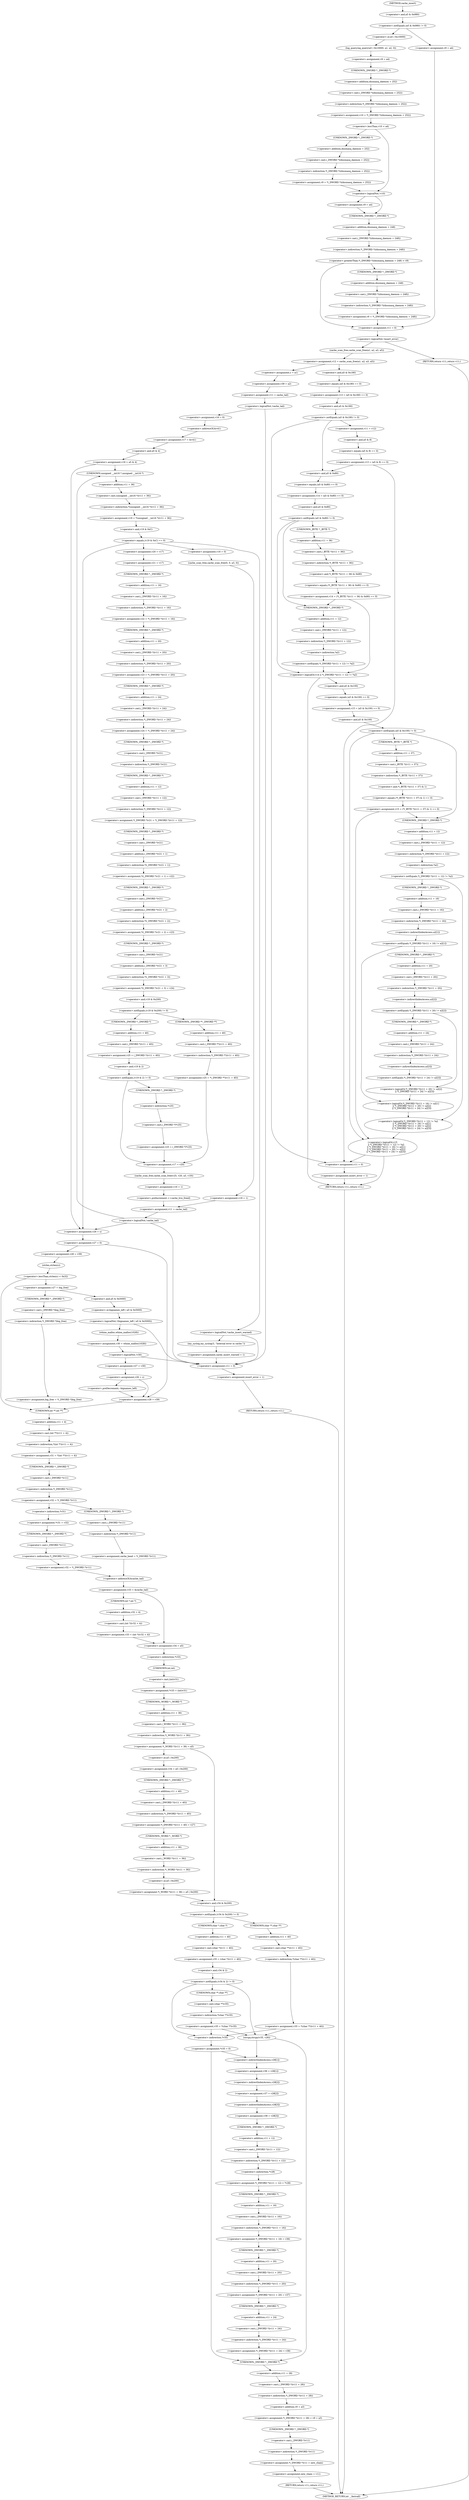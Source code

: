 digraph cache_insert {  
"1000173" [label = "(<operator>.notEquals,(a5 & 0x980) != 0)" ]
"1000174" [label = "(<operator>.and,a5 & 0x980)" ]
"1000179" [label = "(log_query,log_query(a5 | 0x10000, a1, a2, 0))" ]
"1000180" [label = "(<operator>.or,a5 | 0x10000)" ]
"1000186" [label = "(<operator>.assignment,v9 = a4)" ]
"1000189" [label = "(<operator>.assignment,v10 = *(_DWORD *)(dnsmasq_daemon + 252))" ]
"1000191" [label = "(<operator>.indirection,*(_DWORD *)(dnsmasq_daemon + 252))" ]
"1000192" [label = "(<operator>.cast,(_DWORD *)(dnsmasq_daemon + 252))" ]
"1000193" [label = "(UNKNOWN,_DWORD *,_DWORD *)" ]
"1000194" [label = "(<operator>.addition,dnsmasq_daemon + 252)" ]
"1000198" [label = "(<operator>.lessThan,v10 < a4)" ]
"1000201" [label = "(<operator>.assignment,v9 = *(_DWORD *)(dnsmasq_daemon + 252))" ]
"1000203" [label = "(<operator>.indirection,*(_DWORD *)(dnsmasq_daemon + 252))" ]
"1000204" [label = "(<operator>.cast,(_DWORD *)(dnsmasq_daemon + 252))" ]
"1000205" [label = "(UNKNOWN,_DWORD *,_DWORD *)" ]
"1000206" [label = "(<operator>.addition,dnsmasq_daemon + 252)" ]
"1000210" [label = "(<operator>.logicalNot,!v10)" ]
"1000212" [label = "(<operator>.assignment,v9 = a4)" ]
"1000216" [label = "(<operator>.greaterThan,*(_DWORD *)(dnsmasq_daemon + 248) > v9)" ]
"1000217" [label = "(<operator>.indirection,*(_DWORD *)(dnsmasq_daemon + 248))" ]
"1000218" [label = "(<operator>.cast,(_DWORD *)(dnsmasq_daemon + 248))" ]
"1000219" [label = "(UNKNOWN,_DWORD *,_DWORD *)" ]
"1000220" [label = "(<operator>.addition,dnsmasq_daemon + 248)" ]
"1000224" [label = "(<operator>.assignment,v9 = *(_DWORD *)(dnsmasq_daemon + 248))" ]
"1000226" [label = "(<operator>.indirection,*(_DWORD *)(dnsmasq_daemon + 248))" ]
"1000227" [label = "(<operator>.cast,(_DWORD *)(dnsmasq_daemon + 248))" ]
"1000228" [label = "(UNKNOWN,_DWORD *,_DWORD *)" ]
"1000229" [label = "(<operator>.addition,dnsmasq_daemon + 248)" ]
"1000234" [label = "(<operator>.assignment,v9 = a4)" ]
"1000237" [label = "(<operator>.assignment,v11 = 0)" ]
"1000241" [label = "(<operator>.logicalNot,!insert_error)" ]
"1000244" [label = "(<operator>.assignment,v12 = cache_scan_free(a1, a2, a3, a5))" ]
"1000246" [label = "(cache_scan_free,cache_scan_free(a1, a2, a3, a5))" ]
"1000254" [label = "(<operator>.assignment,v13 = (a5 & 0x180) == 0)" ]
"1000256" [label = "(<operator>.equals,(a5 & 0x180) == 0)" ]
"1000257" [label = "(<operator>.and,a5 & 0x180)" ]
"1000262" [label = "(<operator>.notEquals,(a5 & 0x180) != 0)" ]
"1000263" [label = "(<operator>.and,a5 & 0x180)" ]
"1000268" [label = "(<operator>.assignment,v11 = v12)" ]
"1000271" [label = "(<operator>.assignment,v13 = (a5 & 8) == 0)" ]
"1000273" [label = "(<operator>.equals,(a5 & 8) == 0)" ]
"1000274" [label = "(<operator>.and,a5 & 8)" ]
"1000281" [label = "(<operator>.assignment,v14 = (a5 & 0x80) == 0)" ]
"1000283" [label = "(<operator>.equals,(a5 & 0x80) == 0)" ]
"1000284" [label = "(<operator>.and,a5 & 0x80)" ]
"1000289" [label = "(<operator>.notEquals,(a5 & 0x80) != 0)" ]
"1000290" [label = "(<operator>.and,a5 & 0x80)" ]
"1000294" [label = "(<operator>.assignment,v14 = (*(_BYTE *)(v11 + 36) & 0x80) == 0)" ]
"1000296" [label = "(<operator>.equals,(*(_BYTE *)(v11 + 36) & 0x80) == 0)" ]
"1000297" [label = "(<operator>.and,*(_BYTE *)(v11 + 36) & 0x80)" ]
"1000298" [label = "(<operator>.indirection,*(_BYTE *)(v11 + 36))" ]
"1000299" [label = "(<operator>.cast,(_BYTE *)(v11 + 36))" ]
"1000300" [label = "(UNKNOWN,_BYTE *,_BYTE *)" ]
"1000301" [label = "(<operator>.addition,v11 + 36)" ]
"1000307" [label = "(<operator>.logicalOr,v14 || *(_DWORD *)(v11 + 12) != *a2)" ]
"1000309" [label = "(<operator>.notEquals,*(_DWORD *)(v11 + 12) != *a2)" ]
"1000310" [label = "(<operator>.indirection,*(_DWORD *)(v11 + 12))" ]
"1000311" [label = "(<operator>.cast,(_DWORD *)(v11 + 12))" ]
"1000312" [label = "(UNKNOWN,_DWORD *,_DWORD *)" ]
"1000313" [label = "(<operator>.addition,v11 + 12)" ]
"1000316" [label = "(<operator>.indirection,*a2)" ]
"1000319" [label = "(<operator>.assignment,v15 = (a5 & 0x100) == 0)" ]
"1000321" [label = "(<operator>.equals,(a5 & 0x100) == 0)" ]
"1000322" [label = "(<operator>.and,a5 & 0x100)" ]
"1000327" [label = "(<operator>.notEquals,(a5 & 0x100) != 0)" ]
"1000328" [label = "(<operator>.and,a5 & 0x100)" ]
"1000332" [label = "(<operator>.assignment,v15 = (*(_BYTE *)(v11 + 37) & 1) == 0)" ]
"1000334" [label = "(<operator>.equals,(*(_BYTE *)(v11 + 37) & 1) == 0)" ]
"1000335" [label = "(<operator>.and,*(_BYTE *)(v11 + 37) & 1)" ]
"1000336" [label = "(<operator>.indirection,*(_BYTE *)(v11 + 37))" ]
"1000337" [label = "(<operator>.cast,(_BYTE *)(v11 + 37))" ]
"1000338" [label = "(UNKNOWN,_BYTE *,_BYTE *)" ]
"1000339" [label = "(<operator>.addition,v11 + 37)" ]
"1000345" [label = "(<operator>.logicalOr,v15\n          || *(_DWORD *)(v11 + 12) != *a2\n          || *(_DWORD *)(v11 + 16) != a2[1]\n          || *(_DWORD *)(v11 + 20) != a2[2]\n          || *(_DWORD *)(v11 + 24) != a2[3])" ]
"1000347" [label = "(<operator>.logicalOr,*(_DWORD *)(v11 + 12) != *a2\n          || *(_DWORD *)(v11 + 16) != a2[1]\n          || *(_DWORD *)(v11 + 20) != a2[2]\n          || *(_DWORD *)(v11 + 24) != a2[3])" ]
"1000348" [label = "(<operator>.notEquals,*(_DWORD *)(v11 + 12) != *a2)" ]
"1000349" [label = "(<operator>.indirection,*(_DWORD *)(v11 + 12))" ]
"1000350" [label = "(<operator>.cast,(_DWORD *)(v11 + 12))" ]
"1000351" [label = "(UNKNOWN,_DWORD *,_DWORD *)" ]
"1000352" [label = "(<operator>.addition,v11 + 12)" ]
"1000355" [label = "(<operator>.indirection,*a2)" ]
"1000357" [label = "(<operator>.logicalOr,*(_DWORD *)(v11 + 16) != a2[1]\n          || *(_DWORD *)(v11 + 20) != a2[2]\n          || *(_DWORD *)(v11 + 24) != a2[3])" ]
"1000358" [label = "(<operator>.notEquals,*(_DWORD *)(v11 + 16) != a2[1])" ]
"1000359" [label = "(<operator>.indirection,*(_DWORD *)(v11 + 16))" ]
"1000360" [label = "(<operator>.cast,(_DWORD *)(v11 + 16))" ]
"1000361" [label = "(UNKNOWN,_DWORD *,_DWORD *)" ]
"1000362" [label = "(<operator>.addition,v11 + 16)" ]
"1000365" [label = "(<operator>.indirectIndexAccess,a2[1])" ]
"1000368" [label = "(<operator>.logicalOr,*(_DWORD *)(v11 + 20) != a2[2]\n          || *(_DWORD *)(v11 + 24) != a2[3])" ]
"1000369" [label = "(<operator>.notEquals,*(_DWORD *)(v11 + 20) != a2[2])" ]
"1000370" [label = "(<operator>.indirection,*(_DWORD *)(v11 + 20))" ]
"1000371" [label = "(<operator>.cast,(_DWORD *)(v11 + 20))" ]
"1000372" [label = "(UNKNOWN,_DWORD *,_DWORD *)" ]
"1000373" [label = "(<operator>.addition,v11 + 20)" ]
"1000376" [label = "(<operator>.indirectIndexAccess,a2[2])" ]
"1000379" [label = "(<operator>.notEquals,*(_DWORD *)(v11 + 24) != a2[3])" ]
"1000380" [label = "(<operator>.indirection,*(_DWORD *)(v11 + 24))" ]
"1000381" [label = "(<operator>.cast,(_DWORD *)(v11 + 24))" ]
"1000382" [label = "(UNKNOWN,_DWORD *,_DWORD *)" ]
"1000383" [label = "(<operator>.addition,v11 + 24)" ]
"1000386" [label = "(<operator>.indirectIndexAccess,a2[3])" ]
"1000391" [label = "(<operator>.assignment,v11 = 0)" ]
"1000394" [label = "(<operator>.assignment,insert_error = 1)" ]
"1000397" [label = "(RETURN,return v11;,return v11;)" ]
"1000399" [label = "(<operator>.assignment,s = a1)" ]
"1000402" [label = "(<operator>.assignment,v39 = a2)" ]
"1000405" [label = "(<operator>.assignment,v11 = cache_tail)" ]
"1000409" [label = "(<operator>.logicalNot,!cache_tail)" ]
"1000413" [label = "(<operator>.assignment,v11 = 0)" ]
"1000416" [label = "(<operator>.assignment,insert_error = 1)" ]
"1000419" [label = "(RETURN,return v11;,return v11;)" ]
"1000421" [label = "(<operator>.assignment,v16 = 0)" ]
"1000424" [label = "(<operator>.assignment,v17 = &v41)" ]
"1000426" [label = "(<operator>.addressOf,&v41)" ]
"1000428" [label = "(<operator>.assignment,v18 = a5 & 4)" ]
"1000430" [label = "(<operator>.and,a5 & 4)" ]
"1000436" [label = "(<operator>.assignment,v19 = *(unsigned __int16 *)(v11 + 36))" ]
"1000438" [label = "(<operator>.indirection,*(unsigned __int16 *)(v11 + 36))" ]
"1000439" [label = "(<operator>.cast,(unsigned __int16 *)(v11 + 36))" ]
"1000440" [label = "(UNKNOWN,unsigned __int16 *,unsigned __int16 *)" ]
"1000441" [label = "(<operator>.addition,v11 + 36)" ]
"1000445" [label = "(<operator>.equals,(v19 & 0xC) == 0)" ]
"1000446" [label = "(<operator>.and,v19 & 0xC)" ]
"1000455" [label = "(<operator>.logicalNot,!cache_insert_warned)" ]
"1000458" [label = "(my_syslog,my_syslog(3, \"Internal error in cache.\"))" ]
"1000461" [label = "(<operator>.assignment,cache_insert_warned = 1)" ]
"1000468" [label = "(<operator>.assignment,v20 = v17)" ]
"1000471" [label = "(<operator>.assignment,v21 = v17)" ]
"1000474" [label = "(<operator>.assignment,v22 = *(_DWORD *)(v11 + 16))" ]
"1000476" [label = "(<operator>.indirection,*(_DWORD *)(v11 + 16))" ]
"1000477" [label = "(<operator>.cast,(_DWORD *)(v11 + 16))" ]
"1000478" [label = "(UNKNOWN,_DWORD *,_DWORD *)" ]
"1000479" [label = "(<operator>.addition,v11 + 16)" ]
"1000482" [label = "(<operator>.assignment,v23 = *(_DWORD *)(v11 + 20))" ]
"1000484" [label = "(<operator>.indirection,*(_DWORD *)(v11 + 20))" ]
"1000485" [label = "(<operator>.cast,(_DWORD *)(v11 + 20))" ]
"1000486" [label = "(UNKNOWN,_DWORD *,_DWORD *)" ]
"1000487" [label = "(<operator>.addition,v11 + 20)" ]
"1000490" [label = "(<operator>.assignment,v24 = *(_DWORD *)(v11 + 24))" ]
"1000492" [label = "(<operator>.indirection,*(_DWORD *)(v11 + 24))" ]
"1000493" [label = "(<operator>.cast,(_DWORD *)(v11 + 24))" ]
"1000494" [label = "(UNKNOWN,_DWORD *,_DWORD *)" ]
"1000495" [label = "(<operator>.addition,v11 + 24)" ]
"1000498" [label = "(<operator>.assignment,*(_DWORD *)v21 = *(_DWORD *)(v11 + 12))" ]
"1000499" [label = "(<operator>.indirection,*(_DWORD *)v21)" ]
"1000500" [label = "(<operator>.cast,(_DWORD *)v21)" ]
"1000501" [label = "(UNKNOWN,_DWORD *,_DWORD *)" ]
"1000503" [label = "(<operator>.indirection,*(_DWORD *)(v11 + 12))" ]
"1000504" [label = "(<operator>.cast,(_DWORD *)(v11 + 12))" ]
"1000505" [label = "(UNKNOWN,_DWORD *,_DWORD *)" ]
"1000506" [label = "(<operator>.addition,v11 + 12)" ]
"1000509" [label = "(<operator>.assignment,*((_DWORD *)v21 + 1) = v22)" ]
"1000510" [label = "(<operator>.indirection,*((_DWORD *)v21 + 1))" ]
"1000511" [label = "(<operator>.addition,(_DWORD *)v21 + 1)" ]
"1000512" [label = "(<operator>.cast,(_DWORD *)v21)" ]
"1000513" [label = "(UNKNOWN,_DWORD *,_DWORD *)" ]
"1000517" [label = "(<operator>.assignment,*((_DWORD *)v21 + 2) = v23)" ]
"1000518" [label = "(<operator>.indirection,*((_DWORD *)v21 + 2))" ]
"1000519" [label = "(<operator>.addition,(_DWORD *)v21 + 2)" ]
"1000520" [label = "(<operator>.cast,(_DWORD *)v21)" ]
"1000521" [label = "(UNKNOWN,_DWORD *,_DWORD *)" ]
"1000525" [label = "(<operator>.assignment,*((_DWORD *)v21 + 3) = v24)" ]
"1000526" [label = "(<operator>.indirection,*((_DWORD *)v21 + 3))" ]
"1000527" [label = "(<operator>.addition,(_DWORD *)v21 + 3)" ]
"1000528" [label = "(<operator>.cast,(_DWORD *)v21)" ]
"1000529" [label = "(UNKNOWN,_DWORD *,_DWORD *)" ]
"1000534" [label = "(<operator>.notEquals,(v19 & 0x200) != 0)" ]
"1000535" [label = "(<operator>.and,v19 & 0x200)" ]
"1000540" [label = "(<operator>.assignment,v25 = *(_DWORD **)(v11 + 40))" ]
"1000542" [label = "(<operator>.indirection,*(_DWORD **)(v11 + 40))" ]
"1000543" [label = "(<operator>.cast,(_DWORD **)(v11 + 40))" ]
"1000544" [label = "(UNKNOWN,_DWORD **,_DWORD **)" ]
"1000545" [label = "(<operator>.addition,v11 + 40)" ]
"1000550" [label = "(<operator>.assignment,v25 = (_DWORD *)(v11 + 40))" ]
"1000552" [label = "(<operator>.cast,(_DWORD *)(v11 + 40))" ]
"1000553" [label = "(UNKNOWN,_DWORD *,_DWORD *)" ]
"1000554" [label = "(<operator>.addition,v11 + 40)" ]
"1000558" [label = "(<operator>.notEquals,(v19 & 2) != 0)" ]
"1000559" [label = "(<operator>.and,v19 & 2)" ]
"1000563" [label = "(<operator>.assignment,v25 = (_DWORD *)*v25)" ]
"1000565" [label = "(<operator>.cast,(_DWORD *)*v25)" ]
"1000566" [label = "(UNKNOWN,_DWORD *,_DWORD *)" ]
"1000567" [label = "(<operator>.indirection,*v25)" ]
"1000569" [label = "(<operator>.assignment,v17 = v20)" ]
"1000572" [label = "(cache_scan_free,cache_scan_free(v25, v20, a3, v19))" ]
"1000577" [label = "(<operator>.assignment,v16 = 1)" ]
"1000580" [label = "(<operator>.preIncrement,++cache_live_freed)" ]
"1000584" [label = "(<operator>.assignment,v16 = 0)" ]
"1000587" [label = "(cache_scan_free,cache_scan_free(0, 0, a3, 0))" ]
"1000592" [label = "(<operator>.assignment,v18 = 1)" ]
"1000595" [label = "(<operator>.assignment,v11 = cache_tail)" ]
"1000599" [label = "(<operator>.logicalNot,!cache_tail)" ]
"1000602" [label = "(<operator>.assignment,v26 = s)" ]
"1000605" [label = "(<operator>.assignment,v27 = 0)" ]
"1000611" [label = "(<operator>.assignment,v28 = v39)" ]
"1000615" [label = "(<operator>.lessThan,strlen(s) < 0x32)" ]
"1000616" [label = "(strlen,strlen(s))" ]
"1000621" [label = "(<operator>.assignment,v31 = *(int **)(v11 + 4))" ]
"1000623" [label = "(<operator>.indirection,*(int **)(v11 + 4))" ]
"1000624" [label = "(<operator>.cast,(int **)(v11 + 4))" ]
"1000625" [label = "(UNKNOWN,int **,int **)" ]
"1000626" [label = "(<operator>.addition,v11 + 4)" ]
"1000629" [label = "(<operator>.assignment,v32 = *(_DWORD *)v11)" ]
"1000631" [label = "(<operator>.indirection,*(_DWORD *)v11)" ]
"1000632" [label = "(<operator>.cast,(_DWORD *)v11)" ]
"1000633" [label = "(UNKNOWN,_DWORD *,_DWORD *)" ]
"1000638" [label = "(<operator>.assignment,*v31 = v32)" ]
"1000639" [label = "(<operator>.indirection,*v31)" ]
"1000642" [label = "(<operator>.assignment,v32 = *(_DWORD *)v11)" ]
"1000644" [label = "(<operator>.indirection,*(_DWORD *)v11)" ]
"1000645" [label = "(<operator>.cast,(_DWORD *)v11)" ]
"1000646" [label = "(UNKNOWN,_DWORD *,_DWORD *)" ]
"1000650" [label = "(<operator>.assignment,cache_head = *(_DWORD *)v11)" ]
"1000652" [label = "(<operator>.indirection,*(_DWORD *)v11)" ]
"1000653" [label = "(<operator>.cast,(_DWORD *)v11)" ]
"1000654" [label = "(UNKNOWN,_DWORD *,_DWORD *)" ]
"1000656" [label = "(<operator>.assignment,v33 = &cache_tail)" ]
"1000658" [label = "(<operator>.addressOf,&cache_tail)" ]
"1000662" [label = "(<operator>.assignment,v33 = (int *)(v32 + 4))" ]
"1000664" [label = "(<operator>.cast,(int *)(v32 + 4))" ]
"1000665" [label = "(UNKNOWN,int *,int *)" ]
"1000666" [label = "(<operator>.addition,v32 + 4)" ]
"1000669" [label = "(<operator>.assignment,v34 = a5)" ]
"1000672" [label = "(<operator>.assignment,*v33 = (int)v31)" ]
"1000673" [label = "(<operator>.indirection,*v33)" ]
"1000675" [label = "(<operator>.cast,(int)v31)" ]
"1000676" [label = "(UNKNOWN,int,int)" ]
"1000678" [label = "(<operator>.assignment,*(_WORD *)(v11 + 36) = a5)" ]
"1000679" [label = "(<operator>.indirection,*(_WORD *)(v11 + 36))" ]
"1000680" [label = "(<operator>.cast,(_WORD *)(v11 + 36))" ]
"1000681" [label = "(UNKNOWN,_WORD *,_WORD *)" ]
"1000682" [label = "(<operator>.addition,v11 + 36)" ]
"1000689" [label = "(<operator>.assignment,v34 = a5 | 0x200)" ]
"1000691" [label = "(<operator>.or,a5 | 0x200)" ]
"1000694" [label = "(<operator>.assignment,*(_DWORD *)(v11 + 40) = v27)" ]
"1000695" [label = "(<operator>.indirection,*(_DWORD *)(v11 + 40))" ]
"1000696" [label = "(<operator>.cast,(_DWORD *)(v11 + 40))" ]
"1000697" [label = "(UNKNOWN,_DWORD *,_DWORD *)" ]
"1000698" [label = "(<operator>.addition,v11 + 40)" ]
"1000702" [label = "(<operator>.assignment,*(_WORD *)(v11 + 36) = a5 | 0x200)" ]
"1000703" [label = "(<operator>.indirection,*(_WORD *)(v11 + 36))" ]
"1000704" [label = "(<operator>.cast,(_WORD *)(v11 + 36))" ]
"1000705" [label = "(UNKNOWN,_WORD *,_WORD *)" ]
"1000706" [label = "(<operator>.addition,v11 + 36)" ]
"1000709" [label = "(<operator>.or,a5 | 0x200)" ]
"1000713" [label = "(<operator>.notEquals,(v34 & 0x200) != 0)" ]
"1000714" [label = "(<operator>.and,v34 & 0x200)" ]
"1000719" [label = "(<operator>.assignment,v35 = *(char **)(v11 + 40))" ]
"1000721" [label = "(<operator>.indirection,*(char **)(v11 + 40))" ]
"1000722" [label = "(<operator>.cast,(char **)(v11 + 40))" ]
"1000723" [label = "(UNKNOWN,char **,char **)" ]
"1000724" [label = "(<operator>.addition,v11 + 40)" ]
"1000729" [label = "(<operator>.assignment,v35 = (char *)(v11 + 40))" ]
"1000731" [label = "(<operator>.cast,(char *)(v11 + 40))" ]
"1000732" [label = "(UNKNOWN,char *,char *)" ]
"1000733" [label = "(<operator>.addition,v11 + 40)" ]
"1000737" [label = "(<operator>.notEquals,(v34 & 2) != 0)" ]
"1000738" [label = "(<operator>.and,v34 & 2)" ]
"1000742" [label = "(<operator>.assignment,v35 = *(char **)v35)" ]
"1000744" [label = "(<operator>.indirection,*(char **)v35)" ]
"1000745" [label = "(<operator>.cast,(char **)v35)" ]
"1000746" [label = "(UNKNOWN,char **,char **)" ]
"1000750" [label = "(strcpy,strcpy(v35, v26))" ]
"1000754" [label = "(<operator>.assignment,*v35 = 0)" ]
"1000755" [label = "(<operator>.indirection,*v35)" ]
"1000761" [label = "(<operator>.assignment,v36 = v28[1])" ]
"1000763" [label = "(<operator>.indirectIndexAccess,v28[1])" ]
"1000766" [label = "(<operator>.assignment,v37 = v28[2])" ]
"1000768" [label = "(<operator>.indirectIndexAccess,v28[2])" ]
"1000771" [label = "(<operator>.assignment,v38 = v28[3])" ]
"1000773" [label = "(<operator>.indirectIndexAccess,v28[3])" ]
"1000776" [label = "(<operator>.assignment,*(_DWORD *)(v11 + 12) = *v28)" ]
"1000777" [label = "(<operator>.indirection,*(_DWORD *)(v11 + 12))" ]
"1000778" [label = "(<operator>.cast,(_DWORD *)(v11 + 12))" ]
"1000779" [label = "(UNKNOWN,_DWORD *,_DWORD *)" ]
"1000780" [label = "(<operator>.addition,v11 + 12)" ]
"1000783" [label = "(<operator>.indirection,*v28)" ]
"1000785" [label = "(<operator>.assignment,*(_DWORD *)(v11 + 16) = v36)" ]
"1000786" [label = "(<operator>.indirection,*(_DWORD *)(v11 + 16))" ]
"1000787" [label = "(<operator>.cast,(_DWORD *)(v11 + 16))" ]
"1000788" [label = "(UNKNOWN,_DWORD *,_DWORD *)" ]
"1000789" [label = "(<operator>.addition,v11 + 16)" ]
"1000793" [label = "(<operator>.assignment,*(_DWORD *)(v11 + 20) = v37)" ]
"1000794" [label = "(<operator>.indirection,*(_DWORD *)(v11 + 20))" ]
"1000795" [label = "(<operator>.cast,(_DWORD *)(v11 + 20))" ]
"1000796" [label = "(UNKNOWN,_DWORD *,_DWORD *)" ]
"1000797" [label = "(<operator>.addition,v11 + 20)" ]
"1000801" [label = "(<operator>.assignment,*(_DWORD *)(v11 + 24) = v38)" ]
"1000802" [label = "(<operator>.indirection,*(_DWORD *)(v11 + 24))" ]
"1000803" [label = "(<operator>.cast,(_DWORD *)(v11 + 24))" ]
"1000804" [label = "(UNKNOWN,_DWORD *,_DWORD *)" ]
"1000805" [label = "(<operator>.addition,v11 + 24)" ]
"1000809" [label = "(<operator>.assignment,*(_DWORD *)(v11 + 28) = v9 + a3)" ]
"1000810" [label = "(<operator>.indirection,*(_DWORD *)(v11 + 28))" ]
"1000811" [label = "(<operator>.cast,(_DWORD *)(v11 + 28))" ]
"1000812" [label = "(UNKNOWN,_DWORD *,_DWORD *)" ]
"1000813" [label = "(<operator>.addition,v11 + 28)" ]
"1000816" [label = "(<operator>.addition,v9 + a3)" ]
"1000819" [label = "(<operator>.assignment,*(_DWORD *)v11 = new_chain)" ]
"1000820" [label = "(<operator>.indirection,*(_DWORD *)v11)" ]
"1000821" [label = "(<operator>.cast,(_DWORD *)v11)" ]
"1000822" [label = "(UNKNOWN,_DWORD *,_DWORD *)" ]
"1000825" [label = "(<operator>.assignment,new_chain = v11)" ]
"1000828" [label = "(RETURN,return v11;,return v11;)" ]
"1000830" [label = "(<operator>.assignment,v27 = big_free)" ]
"1000836" [label = "(<operator>.assignment,big_free = *(_DWORD *)big_free)" ]
"1000838" [label = "(<operator>.indirection,*(_DWORD *)big_free)" ]
"1000839" [label = "(<operator>.cast,(_DWORD *)big_free)" ]
"1000840" [label = "(UNKNOWN,_DWORD *,_DWORD *)" ]
"1000844" [label = "(<operator>.logicalNot,!(bignames_left | a5 & 0x5000))" ]
"1000845" [label = "(<operator>.or,bignames_left | a5 & 0x5000)" ]
"1000847" [label = "(<operator>.and,a5 & 0x5000)" ]
"1000851" [label = "(<operator>.assignment,v30 = whine_malloc(1028))" ]
"1000853" [label = "(whine_malloc,whine_malloc(1028))" ]
"1000856" [label = "(<operator>.logicalNot,!v30)" ]
"1000859" [label = "(<operator>.assignment,v27 = v30)" ]
"1000862" [label = "(<operator>.assignment,v26 = s)" ]
"1000867" [label = "(<operator>.preDecrement,--bignames_left)" ]
"1000869" [label = "(<operator>.assignment,v28 = v39)" ]
"1000873" [label = "(RETURN,return v11;,return v11;)" ]
"1000133" [label = "(METHOD,cache_insert)" ]
"1000875" [label = "(METHOD_RETURN,int __fastcall)" ]
  "1000173" -> "1000180" 
  "1000173" -> "1000234" 
  "1000174" -> "1000173" 
  "1000179" -> "1000186" 
  "1000180" -> "1000179" 
  "1000186" -> "1000193" 
  "1000189" -> "1000198" 
  "1000191" -> "1000189" 
  "1000192" -> "1000191" 
  "1000193" -> "1000194" 
  "1000194" -> "1000192" 
  "1000198" -> "1000205" 
  "1000198" -> "1000210" 
  "1000201" -> "1000210" 
  "1000203" -> "1000201" 
  "1000204" -> "1000203" 
  "1000205" -> "1000206" 
  "1000206" -> "1000204" 
  "1000210" -> "1000219" 
  "1000210" -> "1000212" 
  "1000212" -> "1000219" 
  "1000216" -> "1000228" 
  "1000216" -> "1000237" 
  "1000217" -> "1000216" 
  "1000218" -> "1000217" 
  "1000219" -> "1000220" 
  "1000220" -> "1000218" 
  "1000224" -> "1000237" 
  "1000226" -> "1000224" 
  "1000227" -> "1000226" 
  "1000228" -> "1000229" 
  "1000229" -> "1000227" 
  "1000234" -> "1000237" 
  "1000237" -> "1000241" 
  "1000241" -> "1000246" 
  "1000241" -> "1000873" 
  "1000244" -> "1000257" 
  "1000244" -> "1000399" 
  "1000246" -> "1000244" 
  "1000254" -> "1000263" 
  "1000256" -> "1000254" 
  "1000257" -> "1000256" 
  "1000262" -> "1000268" 
  "1000262" -> "1000391" 
  "1000262" -> "1000284" 
  "1000263" -> "1000262" 
  "1000268" -> "1000274" 
  "1000271" -> "1000391" 
  "1000271" -> "1000284" 
  "1000273" -> "1000271" 
  "1000274" -> "1000273" 
  "1000281" -> "1000290" 
  "1000283" -> "1000281" 
  "1000284" -> "1000283" 
  "1000289" -> "1000300" 
  "1000289" -> "1000312" 
  "1000289" -> "1000307" 
  "1000290" -> "1000289" 
  "1000294" -> "1000312" 
  "1000294" -> "1000307" 
  "1000296" -> "1000294" 
  "1000297" -> "1000296" 
  "1000298" -> "1000297" 
  "1000299" -> "1000298" 
  "1000300" -> "1000301" 
  "1000301" -> "1000299" 
  "1000307" -> "1000322" 
  "1000307" -> "1000397" 
  "1000309" -> "1000307" 
  "1000310" -> "1000316" 
  "1000311" -> "1000310" 
  "1000312" -> "1000313" 
  "1000313" -> "1000311" 
  "1000316" -> "1000309" 
  "1000319" -> "1000328" 
  "1000321" -> "1000319" 
  "1000322" -> "1000321" 
  "1000327" -> "1000338" 
  "1000327" -> "1000351" 
  "1000327" -> "1000345" 
  "1000328" -> "1000327" 
  "1000332" -> "1000351" 
  "1000332" -> "1000345" 
  "1000334" -> "1000332" 
  "1000335" -> "1000334" 
  "1000336" -> "1000335" 
  "1000337" -> "1000336" 
  "1000338" -> "1000339" 
  "1000339" -> "1000337" 
  "1000345" -> "1000391" 
  "1000345" -> "1000397" 
  "1000347" -> "1000345" 
  "1000348" -> "1000361" 
  "1000348" -> "1000347" 
  "1000349" -> "1000355" 
  "1000350" -> "1000349" 
  "1000351" -> "1000352" 
  "1000352" -> "1000350" 
  "1000355" -> "1000348" 
  "1000357" -> "1000347" 
  "1000358" -> "1000372" 
  "1000358" -> "1000357" 
  "1000359" -> "1000365" 
  "1000360" -> "1000359" 
  "1000361" -> "1000362" 
  "1000362" -> "1000360" 
  "1000365" -> "1000358" 
  "1000368" -> "1000357" 
  "1000369" -> "1000382" 
  "1000369" -> "1000368" 
  "1000370" -> "1000376" 
  "1000371" -> "1000370" 
  "1000372" -> "1000373" 
  "1000373" -> "1000371" 
  "1000376" -> "1000369" 
  "1000379" -> "1000368" 
  "1000380" -> "1000386" 
  "1000381" -> "1000380" 
  "1000382" -> "1000383" 
  "1000383" -> "1000381" 
  "1000386" -> "1000379" 
  "1000391" -> "1000394" 
  "1000394" -> "1000397" 
  "1000397" -> "1000875" 
  "1000399" -> "1000402" 
  "1000402" -> "1000405" 
  "1000405" -> "1000409" 
  "1000409" -> "1000413" 
  "1000409" -> "1000421" 
  "1000413" -> "1000416" 
  "1000416" -> "1000419" 
  "1000419" -> "1000875" 
  "1000421" -> "1000426" 
  "1000424" -> "1000430" 
  "1000426" -> "1000424" 
  "1000428" -> "1000440" 
  "1000428" -> "1000602" 
  "1000430" -> "1000428" 
  "1000436" -> "1000446" 
  "1000438" -> "1000436" 
  "1000439" -> "1000438" 
  "1000440" -> "1000441" 
  "1000441" -> "1000439" 
  "1000445" -> "1000602" 
  "1000445" -> "1000455" 
  "1000445" -> "1000468" 
  "1000445" -> "1000584" 
  "1000446" -> "1000445" 
  "1000455" -> "1000458" 
  "1000455" -> "1000413" 
  "1000458" -> "1000461" 
  "1000461" -> "1000413" 
  "1000468" -> "1000471" 
  "1000471" -> "1000478" 
  "1000474" -> "1000486" 
  "1000476" -> "1000474" 
  "1000477" -> "1000476" 
  "1000478" -> "1000479" 
  "1000479" -> "1000477" 
  "1000482" -> "1000494" 
  "1000484" -> "1000482" 
  "1000485" -> "1000484" 
  "1000486" -> "1000487" 
  "1000487" -> "1000485" 
  "1000490" -> "1000501" 
  "1000492" -> "1000490" 
  "1000493" -> "1000492" 
  "1000494" -> "1000495" 
  "1000495" -> "1000493" 
  "1000498" -> "1000513" 
  "1000499" -> "1000505" 
  "1000500" -> "1000499" 
  "1000501" -> "1000500" 
  "1000503" -> "1000498" 
  "1000504" -> "1000503" 
  "1000505" -> "1000506" 
  "1000506" -> "1000504" 
  "1000509" -> "1000521" 
  "1000510" -> "1000509" 
  "1000511" -> "1000510" 
  "1000512" -> "1000511" 
  "1000513" -> "1000512" 
  "1000517" -> "1000529" 
  "1000518" -> "1000517" 
  "1000519" -> "1000518" 
  "1000520" -> "1000519" 
  "1000521" -> "1000520" 
  "1000525" -> "1000535" 
  "1000526" -> "1000525" 
  "1000527" -> "1000526" 
  "1000528" -> "1000527" 
  "1000529" -> "1000528" 
  "1000534" -> "1000544" 
  "1000534" -> "1000553" 
  "1000535" -> "1000534" 
  "1000540" -> "1000569" 
  "1000542" -> "1000540" 
  "1000543" -> "1000542" 
  "1000544" -> "1000545" 
  "1000545" -> "1000543" 
  "1000550" -> "1000559" 
  "1000552" -> "1000550" 
  "1000553" -> "1000554" 
  "1000554" -> "1000552" 
  "1000558" -> "1000566" 
  "1000558" -> "1000569" 
  "1000559" -> "1000558" 
  "1000563" -> "1000569" 
  "1000565" -> "1000563" 
  "1000566" -> "1000567" 
  "1000567" -> "1000565" 
  "1000569" -> "1000572" 
  "1000572" -> "1000577" 
  "1000577" -> "1000580" 
  "1000580" -> "1000595" 
  "1000584" -> "1000587" 
  "1000587" -> "1000592" 
  "1000592" -> "1000595" 
  "1000595" -> "1000599" 
  "1000599" -> "1000440" 
  "1000599" -> "1000602" 
  "1000599" -> "1000413" 
  "1000602" -> "1000605" 
  "1000605" -> "1000611" 
  "1000605" -> "1000869" 
  "1000611" -> "1000616" 
  "1000615" -> "1000625" 
  "1000615" -> "1000830" 
  "1000616" -> "1000615" 
  "1000621" -> "1000633" 
  "1000623" -> "1000621" 
  "1000624" -> "1000623" 
  "1000625" -> "1000626" 
  "1000626" -> "1000624" 
  "1000629" -> "1000639" 
  "1000629" -> "1000654" 
  "1000631" -> "1000629" 
  "1000632" -> "1000631" 
  "1000633" -> "1000632" 
  "1000638" -> "1000646" 
  "1000639" -> "1000638" 
  "1000642" -> "1000658" 
  "1000644" -> "1000642" 
  "1000645" -> "1000644" 
  "1000646" -> "1000645" 
  "1000650" -> "1000658" 
  "1000652" -> "1000650" 
  "1000653" -> "1000652" 
  "1000654" -> "1000653" 
  "1000656" -> "1000665" 
  "1000656" -> "1000669" 
  "1000658" -> "1000656" 
  "1000662" -> "1000669" 
  "1000664" -> "1000662" 
  "1000665" -> "1000666" 
  "1000666" -> "1000664" 
  "1000669" -> "1000673" 
  "1000672" -> "1000681" 
  "1000673" -> "1000676" 
  "1000675" -> "1000672" 
  "1000676" -> "1000675" 
  "1000678" -> "1000691" 
  "1000678" -> "1000714" 
  "1000679" -> "1000678" 
  "1000680" -> "1000679" 
  "1000681" -> "1000682" 
  "1000682" -> "1000680" 
  "1000689" -> "1000697" 
  "1000691" -> "1000689" 
  "1000694" -> "1000705" 
  "1000695" -> "1000694" 
  "1000696" -> "1000695" 
  "1000697" -> "1000698" 
  "1000698" -> "1000696" 
  "1000702" -> "1000714" 
  "1000703" -> "1000709" 
  "1000704" -> "1000703" 
  "1000705" -> "1000706" 
  "1000706" -> "1000704" 
  "1000709" -> "1000702" 
  "1000713" -> "1000723" 
  "1000713" -> "1000732" 
  "1000714" -> "1000713" 
  "1000719" -> "1000750" 
  "1000719" -> "1000755" 
  "1000721" -> "1000719" 
  "1000722" -> "1000721" 
  "1000723" -> "1000724" 
  "1000724" -> "1000722" 
  "1000729" -> "1000738" 
  "1000731" -> "1000729" 
  "1000732" -> "1000733" 
  "1000733" -> "1000731" 
  "1000737" -> "1000746" 
  "1000737" -> "1000750" 
  "1000737" -> "1000755" 
  "1000738" -> "1000737" 
  "1000742" -> "1000750" 
  "1000742" -> "1000755" 
  "1000744" -> "1000742" 
  "1000745" -> "1000744" 
  "1000746" -> "1000745" 
  "1000750" -> "1000812" 
  "1000750" -> "1000763" 
  "1000754" -> "1000812" 
  "1000754" -> "1000763" 
  "1000755" -> "1000754" 
  "1000761" -> "1000768" 
  "1000763" -> "1000761" 
  "1000766" -> "1000773" 
  "1000768" -> "1000766" 
  "1000771" -> "1000779" 
  "1000773" -> "1000771" 
  "1000776" -> "1000788" 
  "1000777" -> "1000783" 
  "1000778" -> "1000777" 
  "1000779" -> "1000780" 
  "1000780" -> "1000778" 
  "1000783" -> "1000776" 
  "1000785" -> "1000796" 
  "1000786" -> "1000785" 
  "1000787" -> "1000786" 
  "1000788" -> "1000789" 
  "1000789" -> "1000787" 
  "1000793" -> "1000804" 
  "1000794" -> "1000793" 
  "1000795" -> "1000794" 
  "1000796" -> "1000797" 
  "1000797" -> "1000795" 
  "1000801" -> "1000812" 
  "1000802" -> "1000801" 
  "1000803" -> "1000802" 
  "1000804" -> "1000805" 
  "1000805" -> "1000803" 
  "1000809" -> "1000822" 
  "1000810" -> "1000816" 
  "1000811" -> "1000810" 
  "1000812" -> "1000813" 
  "1000813" -> "1000811" 
  "1000816" -> "1000809" 
  "1000819" -> "1000825" 
  "1000820" -> "1000819" 
  "1000821" -> "1000820" 
  "1000822" -> "1000821" 
  "1000825" -> "1000828" 
  "1000828" -> "1000875" 
  "1000830" -> "1000840" 
  "1000830" -> "1000847" 
  "1000836" -> "1000625" 
  "1000838" -> "1000836" 
  "1000839" -> "1000838" 
  "1000840" -> "1000839" 
  "1000844" -> "1000413" 
  "1000844" -> "1000853" 
  "1000845" -> "1000844" 
  "1000847" -> "1000845" 
  "1000851" -> "1000856" 
  "1000853" -> "1000851" 
  "1000856" -> "1000413" 
  "1000856" -> "1000859" 
  "1000859" -> "1000862" 
  "1000862" -> "1000867" 
  "1000862" -> "1000869" 
  "1000867" -> "1000869" 
  "1000869" -> "1000625" 
  "1000873" -> "1000875" 
  "1000133" -> "1000174" 
}
